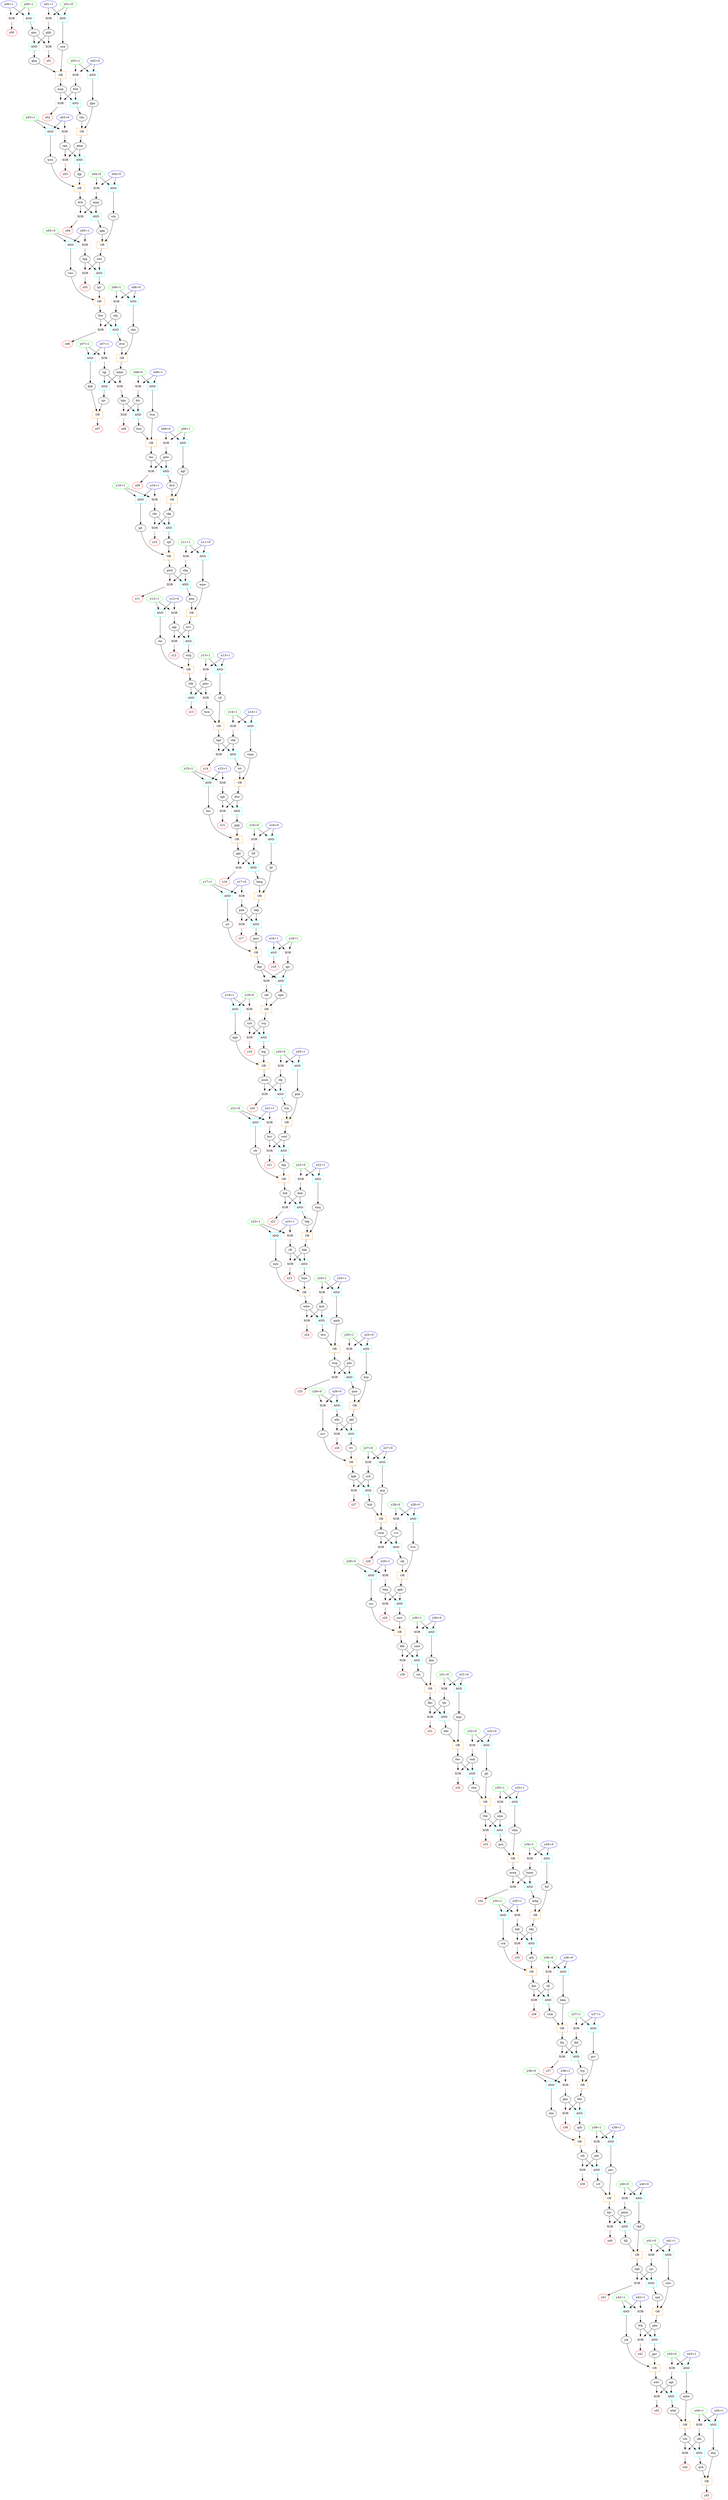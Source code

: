 digraph G {
  rankdir=TB;
  "x00" [shape=ellipse, color=blue, label="x00=1"];
  "x01" [shape=ellipse, color=blue, label="x01=1"];
  "x02" [shape=ellipse, color=blue, label="x02=0"];
  "x03" [shape=ellipse, color=blue, label="x03=0"];
  "x04" [shape=ellipse, color=blue, label="x04=0"];
  "x05" [shape=ellipse, color=blue, label="x05=1"];
  "x06" [shape=ellipse, color=blue, label="x06=0"];
  "x07" [shape=ellipse, color=blue, label="x07=1"];
  "x08" [shape=ellipse, color=blue, label="x08=1"];
  "x09" [shape=ellipse, color=blue, label="x09=0"];
  "x10" [shape=ellipse, color=blue, label="x10=1"];
  "x11" [shape=ellipse, color=blue, label="x11=0"];
  "x12" [shape=ellipse, color=blue, label="x12=0"];
  "x13" [shape=ellipse, color=blue, label="x13=1"];
  "x14" [shape=ellipse, color=blue, label="x14=1"];
  "x15" [shape=ellipse, color=blue, label="x15=1"];
  "x16" [shape=ellipse, color=blue, label="x16=0"];
  "x17" [shape=ellipse, color=blue, label="x17=0"];
  "x18" [shape=ellipse, color=blue, label="x18=1"];
  "x19" [shape=ellipse, color=blue, label="x19=1"];
  "x20" [shape=ellipse, color=blue, label="x20=1"];
  "x21" [shape=ellipse, color=blue, label="x21=1"];
  "x22" [shape=ellipse, color=blue, label="x22=1"];
  "x23" [shape=ellipse, color=blue, label="x23=1"];
  "x24" [shape=ellipse, color=blue, label="x24=1"];
  "x25" [shape=ellipse, color=blue, label="x25=0"];
  "x26" [shape=ellipse, color=blue, label="x26=0"];
  "x27" [shape=ellipse, color=blue, label="x27=0"];
  "x28" [shape=ellipse, color=blue, label="x28=0"];
  "x29" [shape=ellipse, color=blue, label="x29=1"];
  "x30" [shape=ellipse, color=blue, label="x30=0"];
  "x31" [shape=ellipse, color=blue, label="x31=0"];
  "x32" [shape=ellipse, color=blue, label="x32=0"];
  "x33" [shape=ellipse, color=blue, label="x33=1"];
  "x34" [shape=ellipse, color=blue, label="x34=0"];
  "x35" [shape=ellipse, color=blue, label="x35=1"];
  "x36" [shape=ellipse, color=blue, label="x36=0"];
  "x37" [shape=ellipse, color=blue, label="x37=1"];
  "x38" [shape=ellipse, color=blue, label="x38=1"];
  "x39" [shape=ellipse, color=blue, label="x39=1"];
  "x40" [shape=ellipse, color=blue, label="x40=0"];
  "x41" [shape=ellipse, color=blue, label="x41=1"];
  "x42" [shape=ellipse, color=blue, label="x42=1"];
  "x43" [shape=ellipse, color=blue, label="x43=1"];
  "x44" [shape=ellipse, color=blue, label="x44=1"];
  "y00" [shape=ellipse, color=green, label="y00=1"];
  "y01" [shape=ellipse, color=green, label="y01=0"];
  "y02" [shape=ellipse, color=green, label="y02=1"];
  "y03" [shape=ellipse, color=green, label="y03=1"];
  "y04" [shape=ellipse, color=green, label="y04=0"];
  "y05" [shape=ellipse, color=green, label="y05=0"];
  "y06" [shape=ellipse, color=green, label="y06=1"];
  "y07" [shape=ellipse, color=green, label="y07=1"];
  "y08" [shape=ellipse, color=green, label="y08=0"];
  "y09" [shape=ellipse, color=green, label="y09=1"];
  "y10" [shape=ellipse, color=green, label="y10=1"];
  "y11" [shape=ellipse, color=green, label="y11=1"];
  "y12" [shape=ellipse, color=green, label="y12=1"];
  "y13" [shape=ellipse, color=green, label="y13=1"];
  "y14" [shape=ellipse, color=green, label="y14=1"];
  "y15" [shape=ellipse, color=green, label="y15=1"];
  "y16" [shape=ellipse, color=green, label="y16=0"];
  "y17" [shape=ellipse, color=green, label="y17=1"];
  "y18" [shape=ellipse, color=green, label="y18=1"];
  "y19" [shape=ellipse, color=green, label="y19=0"];
  "y20" [shape=ellipse, color=green, label="y20=0"];
  "y21" [shape=ellipse, color=green, label="y21=0"];
  "y22" [shape=ellipse, color=green, label="y22=0"];
  "y23" [shape=ellipse, color=green, label="y23=1"];
  "y24" [shape=ellipse, color=green, label="y24=1"];
  "y25" [shape=ellipse, color=green, label="y25=1"];
  "y26" [shape=ellipse, color=green, label="y26=0"];
  "y27" [shape=ellipse, color=green, label="y27=0"];
  "y28" [shape=ellipse, color=green, label="y28=0"];
  "y29" [shape=ellipse, color=green, label="y29=0"];
  "y30" [shape=ellipse, color=green, label="y30=1"];
  "y31" [shape=ellipse, color=green, label="y31=0"];
  "y32" [shape=ellipse, color=green, label="y32=0"];
  "y33" [shape=ellipse, color=green, label="y33=1"];
  "y34" [shape=ellipse, color=green, label="y34=1"];
  "y35" [shape=ellipse, color=green, label="y35=1"];
  "y36" [shape=ellipse, color=green, label="y36=0"];
  "y37" [shape=ellipse, color=green, label="y37=1"];
  "y38" [shape=ellipse, color=green, label="y38=0"];
  "y39" [shape=ellipse, color=green, label="y39=1"];
  "y40" [shape=ellipse, color=green, label="y40=0"];
  "y41" [shape=ellipse, color=green, label="y41=0"];
  "y42" [shape=ellipse, color=green, label="y42=1"];
  "y43" [shape=ellipse, color=green, label="y43=0"];
  "y44" [shape=ellipse, color=green, label="y44=1"];
  "sfj" [shape=ellipse, color=black, label="sfj"];
  gate_1 [shape=box, color=pink, label="XOR"];
  "x36" -> gate_1;
  "y36" -> gate_1;
  gate_1 -> "sfj";
  "mpq" [shape=ellipse, label="mpq"];
  "dvh" [shape=ellipse, label="dvh"];
  "qgg" [shape=ellipse, color=black, label="qgg"];
  gate_2 [shape=box, color=cyan, label="AND"];
  "mpq" -> gate_2;
  "dvh" -> gate_2;
  gate_2 -> "qgg";
  "fjm" [shape=ellipse, label="fjm"];
  "z36" [shape=ellipse, color=red, label="z36"];
  gate_3 [shape=box, color=pink, label="XOR"];
  "sfj" -> gate_3;
  "fjm" -> gate_3;
  gate_3 -> "z36";
  "pjt" [shape=ellipse, color=black, label="pjt"];
  gate_4 [shape=box, color=cyan, label="AND"];
  "y10" -> gate_4;
  "x10" -> gate_4;
  gate_4 -> "pjt";
  "pds" [shape=ellipse, label="pds"];
  "wsg" [shape=ellipse, label="wsg"];
  "z25" [shape=ellipse, color=red, label="z25"];
  gate_5 [shape=box, color=pink, label="XOR"];
  "pds" -> gate_5;
  "wsg" -> gate_5;
  gate_5 -> "z25";
  "wjm" [shape=ellipse, label="wjm"];
  "rhk" [shape=ellipse, label="rhk"];
  "z33" [shape=ellipse, color=red, label="z33"];
  gate_6 [shape=box, color=pink, label="XOR"];
  "wjm" -> gate_6;
  "rhk" -> gate_6;
  gate_6 -> "z33";
  "dvd" [shape=ellipse, label="dvd"];
  "kgf" [shape=ellipse, label="kgf"];
  "ckp" [shape=ellipse, color=black, label="ckp"];
  gate_7 [shape=box, color=darkorange, label="OR"];
  "dvd" -> gate_7;
  "kgf" -> gate_7;
  gate_7 -> "ckp";
  "tgj" [shape=ellipse, label="tgj"];
  "mkm" [shape=ellipse, label="mkm"];
  "bjm" [shape=ellipse, color=black, label="bjm"];
  gate_8 [shape=box, color=pink, label="XOR"];
  "tgj" -> gate_8;
  "mkm" -> gate_8;
  gate_8 -> "bjm";
  "vkd" [shape=ellipse, color=black, label="vkd"];
  gate_9 [shape=box, color=cyan, label="AND"];
  "x40" -> gate_9;
  "y40" -> gate_9;
  gate_9 -> "vkd";
  "vvc" [shape=ellipse, color=black, label="vvc"];
  gate_10 [shape=box, color=pink, label="XOR"];
  "x28" -> gate_10;
  "y28" -> gate_10;
  gate_10 -> "vvc";
  "tmq" [shape=ellipse, color=black, label="tmq"];
  gate_11 [shape=box, color=cyan, label="AND"];
  "y22" -> gate_11;
  "x22" -> gate_11;
  gate_11 -> "tmq";
  "gdw" [shape=ellipse, label="gdw"];
  "tns" [shape=ellipse, label="tns"];
  gate_12 [shape=box, color=cyan, label="AND"];
  "gdw" -> gate_12;
  "tns" -> gate_12;
  gate_12 -> "dvd";
  "rwm" [shape=ellipse, label="rwm"];
  "cdj" [shape=ellipse, color=black, label="cdj"];
  gate_13 [shape=box, color=cyan, label="AND"];
  "rwm" -> gate_13;
  "vvc" -> gate_13;
  gate_13 -> "cdj";
  "mwg" [shape=ellipse, label="mwg"];
  "hmm" [shape=ellipse, label="hmm"];
  "z34" [shape=ellipse, color=red, label="z34"];
  gate_14 [shape=box, color=pink, label="XOR"];
  "mwg" -> gate_14;
  "hmm" -> gate_14;
  gate_14 -> "z34";
  "dtw" [shape=ellipse, label="dtw"];
  "tgb" [shape=ellipse, label="tgb"];
  "gqg" [shape=ellipse, color=black, label="gqg"];
  gate_15 [shape=box, color=cyan, label="AND"];
  "dtw" -> gate_15;
  "tgb" -> gate_15;
  gate_15 -> "gqg";
  "pnb" [shape=ellipse, color=black, label="pnb"];
  gate_16 [shape=box, color=cyan, label="AND"];
  "y20" -> gate_16;
  "x20" -> gate_16;
  gate_16 -> "pnb";
  "dcn" [shape=ellipse, label="dcn"];
  "qmb" [shape=ellipse, label="qmb"];
  gate_17 [shape=box, color=darkorange, label="OR"];
  "dcn" -> gate_17;
  "qmb" -> gate_17;
  gate_17 -> "wsg";
  "hjv" [shape=ellipse, label="hjv"];
  "vwc" [shape=ellipse, label="vwc"];
  "fsw" [shape=ellipse, color=black, label="fsw"];
  gate_18 [shape=box, color=darkorange, label="OR"];
  "hjv" -> gate_18;
  "vwc" -> gate_18;
  gate_18 -> "fsw";
  "nvr" [shape=ellipse, color=black, label="nvr"];
  gate_19 [shape=box, color=pink, label="XOR"];
  "x26" -> gate_19;
  "y26" -> gate_19;
  gate_19 -> "nvr";
  "cjs" [shape=ellipse, color=black, label="cjs"];
  gate_20 [shape=box, color=pink, label="XOR"];
  "x41" -> gate_20;
  "y41" -> gate_20;
  gate_20 -> "cjs";
  "dwj" [shape=ellipse, label="dwj"];
  "qvk" [shape=ellipse, label="qvk"];
  "z45" [shape=ellipse, color=red, label="z45"];
  gate_21 [shape=box, color=darkorange, label="OR"];
  "dwj" -> gate_21;
  "qvk" -> gate_21;
  gate_21 -> "z45";
  "crd" [shape=ellipse, color=black, label="crd"];
  gate_22 [shape=box, color=pink, label="XOR"];
  "x27" -> gate_22;
  "y27" -> gate_22;
  gate_22 -> "crd";
  "whv" [shape=ellipse, label="whv"];
  "ngt" [shape=ellipse, label="ngt"];
  "z43" [shape=ellipse, color=red, label="z43"];
  gate_23 [shape=box, color=pink, label="XOR"];
  "whv" -> gate_23;
  "ngt" -> gate_23;
  gate_23 -> "z43";
  "rfg" [shape=ellipse, label="rfg"];
  "mwk" [shape=ellipse, label="mwk"];
  "tch" [shape=ellipse, color=black, label="tch"];
  gate_24 [shape=box, color=cyan, label="AND"];
  "rfg" -> gate_24;
  "mwk" -> gate_24;
  gate_24 -> "tch";
  "bgt" [shape=ellipse, label="bgt"];
  "qjc" [shape=ellipse, label="qjc"];
  "skf" [shape=ellipse, color=black, label="skf"];
  gate_25 [shape=box, color=pink, label="XOR"];
  "bgt" -> gate_25;
  "qjc" -> gate_25;
  gate_25 -> "skf";
  "frt" [shape=ellipse, label="frt"];
  "bpb" [shape=ellipse, color=black, label="bpb"];
  gate_26 [shape=box, color=darkorange, label="OR"];
  "frt" -> gate_26;
  "nvr" -> gate_26;
  gate_26 -> "bpb";
  "fnf" [shape=ellipse, color=black, label="fnf"];
  gate_27 [shape=box, color=cyan, label="AND"];
  "y34" -> gate_27;
  "x34" -> gate_27;
  gate_27 -> "fnf";
  "pmm" [shape=ellipse, color=black, label="pmm"];
  gate_28 [shape=box, color=pink, label="XOR"];
  "y40" -> gate_28;
  "x40" -> gate_28;
  gate_28 -> "pmm";
  "sws" [shape=ellipse, label="sws"];
  "tpq" [shape=ellipse, label="tpq"];
  gate_29 [shape=box, color=cyan, label="AND"];
  "sws" -> gate_29;
  "tpq" -> gate_29;
  gate_29 -> "hjv";
  "pcn" [shape=ellipse, label="pcn"];
  "vbm" [shape=ellipse, label="vbm"];
  gate_30 [shape=box, color=darkorange, label="OR"];
  "pcn" -> gate_30;
  "vbm" -> gate_30;
  gate_30 -> "mwg";
  "njc" [shape=ellipse, color=black, label="njc"];
  gate_31 [shape=box, color=cyan, label="AND"];
  "mkm" -> gate_31;
  "tgj" -> gate_31;
  gate_31 -> "njc";
  "jjb" [shape=ellipse, label="jjb"];
  "vkw" [shape=ellipse, label="vkw"];
  gate_32 [shape=box, color=darkorange, label="OR"];
  "jjb" -> gate_32;
  "vkw" -> gate_32;
  gate_32 -> "rhk";
  "fdb" [shape=ellipse, label="fdb"];
  "smd" [shape=ellipse, label="smd"];
  "z30" [shape=ellipse, color=red, label="z30"];
  gate_33 [shape=box, color=pink, label="XOR"];
  "fdb" -> gate_33;
  "smd" -> gate_33;
  gate_33 -> "z30";
  "ghh" [shape=ellipse, label="ghh"];
  "gnn" [shape=ellipse, label="gnn"];
  "qhq" [shape=ellipse, color=black, label="qhq"];
  gate_34 [shape=box, color=cyan, label="AND"];
  "ghh" -> gate_34;
  "gnn" -> gate_34;
  gate_34 -> "qhq";
  "rds" [shape=ellipse, label="rds"];
  "spf" [shape=ellipse, color=black, label="spf"];
  gate_35 [shape=box, color=cyan, label="AND"];
  "ckp" -> gate_35;
  "rds" -> gate_35;
  gate_35 -> "spf";
  "dnk" [shape=ellipse, label="dnk"];
  "drk" [shape=ellipse, label="drk"];
  "tdg" [shape=ellipse, color=black, label="tdg"];
  gate_36 [shape=box, color=cyan, label="AND"];
  "dnk" -> gate_36;
  "drk" -> gate_36;
  gate_36 -> "tdg";
  gate_37 [shape=box, color=pink, label="XOR"];
  "x10" -> gate_37;
  "y10" -> gate_37;
  gate_37 -> "rds";
  "wrg" [shape=ellipse, label="wrg"];
  "rtn" [shape=ellipse, label="rtn"];
  "rbk" [shape=ellipse, color=black, label="rbk"];
  gate_38 [shape=box, color=darkorange, label="OR"];
  "wrg" -> gate_38;
  "rtn" -> gate_38;
  gate_38 -> "rbk";
  "kgh" [shape=ellipse, color=black, label="kgh"];
  gate_39 [shape=box, color=cyan, label="AND"];
  "y19" -> gate_39;
  "x19" -> gate_39;
  gate_39 -> "kgh";
  "vnm" [shape=ellipse, color=black, label="vnm"];
  gate_40 [shape=box, color=cyan, label="AND"];
  "sfj" -> gate_40;
  "fjm" -> gate_40;
  gate_40 -> "vnm";
  "z05" [shape=ellipse, color=red, label="z05"];
  gate_41 [shape=box, color=pink, label="XOR"];
  "tpq" -> gate_41;
  "sws" -> gate_41;
  gate_41 -> "z05";
  "rmm" [shape=ellipse, color=black, label="rmm"];
  gate_42 [shape=box, color=cyan, label="AND"];
  "x14" -> gate_42;
  "y14" -> gate_42;
  gate_42 -> "rmm";
  "qkf" [shape=ellipse, label="qkf"];
  "wkr" [shape=ellipse, label="wkr"];
  gate_43 [shape=box, color=cyan, label="AND"];
  "qkf" -> gate_43;
  "wkr" -> gate_43;
  gate_43 -> "frt";
  gate_44 [shape=box, color=pink, label="XOR"];
  "y07" -> gate_44;
  "x07" -> gate_44;
  gate_44 -> "tgj";
  "fjf" [shape=ellipse, label="fjf"];
  "bmg" [shape=ellipse, label="bmg"];
  "nbp" [shape=ellipse, color=black, label="nbp"];
  gate_45 [shape=box, color=darkorange, label="OR"];
  "fjf" -> gate_45;
  "bmg" -> gate_45;
  gate_45 -> "nbp";
  "nhj" [shape=ellipse, label="nhj"];
  "z06" [shape=ellipse, color=red, label="z06"];
  gate_46 [shape=box, color=pink, label="XOR"];
  "fsw" -> gate_46;
  "nhj" -> gate_46;
  gate_46 -> "z06";
  "fvk" [shape=ellipse, label="fvk"];
  "pbn" [shape=ellipse, label="pbn"];
  "gpv" [shape=ellipse, color=black, label="gpv"];
  gate_47 [shape=box, color=cyan, label="AND"];
  "fvk" -> gate_47;
  "pbn" -> gate_47;
  gate_47 -> "gpv";
  "z18" [shape=ellipse, color=red, label="z18"];
  gate_48 [shape=box, color=cyan, label="AND"];
  "y18" -> gate_48;
  "x18" -> gate_48;
  gate_48 -> "z18";
  "vfr" [shape=ellipse, color=black, label="vfr"];
  gate_49 [shape=box, color=cyan, label="AND"];
  "x21" -> gate_49;
  "y21" -> gate_49;
  gate_49 -> "vfr";
  gate_50 [shape=box, color=cyan, label="AND"];
  "y24" -> gate_50;
  "x24" -> gate_50;
  gate_50 -> "qmb";
  "bkm" [shape=ellipse, label="bkm"];
  "fjq" [shape=ellipse, color=black, label="fjq"];
  gate_51 [shape=box, color=darkorange, label="OR"];
  "vnm" -> gate_51;
  "bkm" -> gate_51;
  gate_51 -> "fjq";
  "qcg" [shape=ellipse, color=black, label="qcg"];
  gate_52 [shape=box, color=cyan, label="AND"];
  "x27" -> gate_52;
  "y27" -> gate_52;
  gate_52 -> "qcg";
  "gtk" [shape=ellipse, label="gtk"];
  "cck" [shape=ellipse, label="cck"];
  gate_53 [shape=box, color=darkorange, label="OR"];
  "gtk" -> gate_53;
  "cck" -> gate_53;
  gate_53 -> "fjm";
  gate_54 [shape=box, color=pink, label="XOR"];
  "y22" -> gate_54;
  "x22" -> gate_54;
  gate_54 -> "dnk";
  "pnh" [shape=ellipse, label="pnh"];
  "gms" [shape=ellipse, color=black, label="gms"];
  gate_55 [shape=box, color=cyan, label="AND"];
  "pnh" -> gate_55;
  "nbp" -> gate_55;
  gate_55 -> "gms";
  "z28" [shape=ellipse, color=red, label="z28"];
  gate_56 [shape=box, color=pink, label="XOR"];
  "vvc" -> gate_56;
  "rwm" -> gate_56;
  gate_56 -> "z28";
  "shn" [shape=ellipse, color=black, label="shn"];
  gate_57 [shape=box, color=cyan, label="AND"];
  "x38" -> gate_57;
  "y38" -> gate_57;
  gate_57 -> "shn";
  "wkd" [shape=ellipse, label="wkd"];
  "mbw" [shape=ellipse, label="mbw"];
  "tcb" [shape=ellipse, color=black, label="tcb"];
  gate_58 [shape=box, color=darkorange, label="OR"];
  "wkd" -> gate_58;
  "mbw" -> gate_58;
  gate_58 -> "tcb";
  gate_59 [shape=box, color=pink, label="XOR"];
  "x01" -> gate_59;
  "y01" -> gate_59;
  gate_59 -> "ghh";
  gate_60 [shape=box, color=cyan, label="AND"];
  "y26" -> gate_60;
  "x26" -> gate_60;
  gate_60 -> "wkr";
  "tgm" [shape=ellipse, label="tgm"];
  "rrq" [shape=ellipse, color=black, label="rrq"];
  gate_61 [shape=box, color=darkorange, label="OR"];
  "tgm" -> gate_61;
  "skf" -> gate_61;
  gate_61 -> "rrq";
  "pth" [shape=ellipse, label="pth"];
  "vjb" [shape=ellipse, label="vjb"];
  "z39" [shape=ellipse, color=red, label="z39"];
  gate_62 [shape=box, color=pink, label="XOR"];
  "pth" -> gate_62;
  "vjb" -> gate_62;
  gate_62 -> "z39";
  gate_63 [shape=box, color=cyan, label="AND"];
  "x09" -> gate_63;
  "y09" -> gate_63;
  gate_63 -> "kgf";
  "dkc" [shape=ellipse, label="dkc"];
  "tjh" [shape=ellipse, label="tjh"];
  "z31" [shape=ellipse, color=red, label="z31"];
  gate_64 [shape=box, color=pink, label="XOR"];
  "dkc" -> gate_64;
  "tjh" -> gate_64;
  gate_64 -> "z31";
  "z10" [shape=ellipse, color=red, label="z10"];
  gate_65 [shape=box, color=pink, label="XOR"];
  "rds" -> gate_65;
  "ckp" -> gate_65;
  gate_65 -> "z10";
  "z04" [shape=ellipse, color=red, label="z04"];
  gate_66 [shape=box, color=pink, label="XOR"];
  "dvh" -> gate_66;
  "mpq" -> gate_66;
  gate_66 -> "z04";
  "scd" [shape=ellipse, color=black, label="scd"];
  gate_67 [shape=box, color=pink, label="XOR"];
  "x19" -> gate_67;
  "y19" -> gate_67;
  gate_67 -> "scd";
  "bht" [shape=ellipse, label="bht"];
  "jkm" [shape=ellipse, label="jkm"];
  "qrb" [shape=ellipse, color=black, label="qrb"];
  gate_68 [shape=box, color=cyan, label="AND"];
  "bht" -> gate_68;
  "jkm" -> gate_68;
  gate_68 -> "qrb";
  "jmc" [shape=ellipse, color=black, label="jmc"];
  gate_69 [shape=box, color=cyan, label="AND"];
  "y39" -> gate_69;
  "x39" -> gate_69;
  gate_69 -> "jmc";
  "djm" [shape=ellipse, color=black, label="djm"];
  gate_70 [shape=box, color=cyan, label="AND"];
  "x30" -> gate_70;
  "y30" -> gate_70;
  gate_70 -> "djm";
  "mhg" [shape=ellipse, color=black, label="mhg"];
  gate_71 [shape=box, color=cyan, label="AND"];
  "mwg" -> gate_71;
  "hmm" -> gate_71;
  gate_71 -> "mhg";
  "jkh" [shape=ellipse, label="jkh"];
  "z44" [shape=ellipse, color=red, label="z44"];
  gate_72 [shape=box, color=pink, label="XOR"];
  "tcb" -> gate_72;
  "jkh" -> gate_72;
  gate_72 -> "z44";
  "djd" [shape=ellipse, color=black, label="djd"];
  gate_73 [shape=box, color=pink, label="XOR"];
  "x37" -> gate_73;
  "y37" -> gate_73;
  gate_73 -> "djd";
  "jrk" [shape=ellipse, label="jrk"];
  gate_74 [shape=box, color=darkorange, label="OR"];
  "gpv" -> gate_74;
  "jrk" -> gate_74;
  gate_74 -> "whv";
  "vds" [shape=ellipse, label="vds"];
  gate_75 [shape=box, color=darkorange, label="OR"];
  "qgg" -> gate_75;
  "vds" -> gate_75;
  gate_75 -> "sws";
  "fwk" [shape=ellipse, label="fwk"];
  "msp" [shape=ellipse, label="msp"];
  "vbs" [shape=ellipse, color=black, label="vbs"];
  gate_76 [shape=box, color=cyan, label="AND"];
  "fwk" -> gate_76;
  "msp" -> gate_76;
  gate_76 -> "vbs";
  "wpw" [shape=ellipse, color=black, label="wpw"];
  gate_77 [shape=box, color=cyan, label="AND"];
  "y11" -> gate_77;
  "x11" -> gate_77;
  gate_77 -> "wpw";
  "bfg" [shape=ellipse, color=black, label="bfg"];
  gate_78 [shape=box, color=darkorange, label="OR"];
  "fnf" -> gate_78;
  "mhg" -> gate_78;
  gate_78 -> "bfg";
  "vhb" [shape=ellipse, label="vhb"];
  "bpf" [shape=ellipse, label="bpf"];
  "tst" [shape=ellipse, color=black, label="tst"];
  gate_79 [shape=box, color=cyan, label="AND"];
  "vhb" -> gate_79;
  "bpf" -> gate_79;
  gate_79 -> "tst";
  "gpn" [shape=ellipse, label="gpn"];
  "gmp" [shape=ellipse, color=black, label="gmp"];
  gate_80 [shape=box, color=darkorange, label="OR"];
  "gpn" -> gate_80;
  "vbs" -> gate_80;
  gate_80 -> "gmp";
  "cgh" [shape=ellipse, label="cgh"];
  "z41" [shape=ellipse, color=red, label="z41"];
  gate_81 [shape=box, color=pink, label="XOR"];
  "cgh" -> gate_81;
  "cjs" -> gate_81;
  gate_81 -> "z41";
  "wjw" [shape=ellipse, color=black, label="wjw"];
  gate_82 [shape=box, color=cyan, label="AND"];
  "x23" -> gate_82;
  "y23" -> gate_82;
  gate_82 -> "wjw";
  "z20" [shape=ellipse, color=red, label="z20"];
  gate_83 [shape=box, color=pink, label="XOR"];
  "mwk" -> gate_83;
  "rfg" -> gate_83;
  gate_83 -> "z20";
  "kbk" [shape=ellipse, color=black, label="kbk"];
  gate_84 [shape=box, color=cyan, label="AND"];
  "y07" -> gate_84;
  "x07" -> gate_84;
  gate_84 -> "kbk";
  gate_85 [shape=box, color=cyan, label="AND"];
  "x16" -> gate_85;
  "y16" -> gate_85;
  gate_85 -> "fjf";
  "gvr" [shape=ellipse, color=black, label="gvr"];
  gate_86 [shape=box, color=cyan, label="AND"];
  "x37" -> gate_86;
  "y37" -> gate_86;
  gate_86 -> "gvr";
  "tgv" [shape=ellipse, label="tgv"];
  "z40" [shape=ellipse, color=red, label="z40"];
  gate_87 [shape=box, color=pink, label="XOR"];
  "tgv" -> gate_87;
  "pmm" -> gate_87;
  gate_87 -> "z40";
  gate_88 [shape=box, color=pink, label="XOR"];
  "y17" -> gate_88;
  "x17" -> gate_88;
  gate_88 -> "pnh";
  gate_89 [shape=box, color=pink, label="XOR"];
  "x43" -> gate_89;
  "y43" -> gate_89;
  gate_89 -> "ngt";
  "z07" [shape=ellipse, color=red, label="z07"];
  gate_90 [shape=box, color=darkorange, label="OR"];
  "njc" -> gate_90;
  "kbk" -> gate_90;
  gate_90 -> "z07";
  gate_91 [shape=box, color=pink, label="XOR"];
  "y18" -> gate_91;
  "x18" -> gate_91;
  gate_91 -> "qjc";
  gate_92 [shape=box, color=pink, label="XOR"];
  "y31" -> gate_92;
  "x31" -> gate_92;
  gate_92 -> "tjh";
  "swd" [shape=ellipse, color=black, label="swd"];
  gate_93 [shape=box, color=darkorange, label="OR"];
  "tch" -> gate_93;
  "pnb" -> gate_93;
  gate_93 -> "swd";
  gate_94 [shape=box, color=pink, label="XOR"];
  "x15" -> gate_94;
  "y15" -> gate_94;
  gate_94 -> "tgb";
  gate_95 [shape=box, color=pink, label="XOR"];
  "x06" -> gate_95;
  "y06" -> gate_95;
  gate_95 -> "nhj";
  "z09" [shape=ellipse, color=red, label="z09"];
  gate_96 [shape=box, color=pink, label="XOR"];
  "tns" -> gate_96;
  "gdw" -> gate_96;
  gate_96 -> "z09";
  "nck" [shape=ellipse, color=black, label="nck"];
  gate_97 [shape=box, color=cyan, label="AND"];
  "x01" -> gate_97;
  "y01" -> gate_97;
  gate_97 -> "nck";
  "z27" [shape=ellipse, color=red, label="z27"];
  gate_98 [shape=box, color=pink, label="XOR"];
  "bpb" -> gate_98;
  "crd" -> gate_98;
  gate_98 -> "z27";
  "bcv" [shape=ellipse, label="bcv"];
  "djg" [shape=ellipse, color=black, label="djg"];
  gate_99 [shape=box, color=cyan, label="AND"];
  "bcv" -> gate_99;
  "swd" -> gate_99;
  gate_99 -> "djg";
  "hcb" [shape=ellipse, color=black, label="hcb"];
  gate_100 [shape=box, color=cyan, label="AND"];
  "bpb" -> gate_100;
  "crd" -> gate_100;
  gate_100 -> "hcb";
  gate_101 [shape=box, color=cyan, label="AND"];
  "y42" -> gate_101;
  "x42" -> gate_101;
  gate_101 -> "jrk";
  "fvp" [shape=ellipse, color=black, label="fvp"];
  gate_102 [shape=box, color=cyan, label="AND"];
  "fjq" -> gate_102;
  "djd" -> gate_102;
  gate_102 -> "fvp";
  "hfj" [shape=ellipse, color=black, label="hfj"];
  gate_103 [shape=box, color=cyan, label="AND"];
  "tgv" -> gate_103;
  "pmm" -> gate_103;
  gate_103 -> "hfj";
  gate_104 [shape=box, color=pink, label="XOR"];
  "x44" -> gate_104;
  "y44" -> gate_104;
  gate_104 -> "jkh";
  "gwd" [shape=ellipse, label="gwd"];
  "sbg" [shape=ellipse, label="sbg"];
  "z11" [shape=ellipse, color=red, label="z11"];
  gate_105 [shape=box, color=pink, label="XOR"];
  "gwd" -> gate_105;
  "sbg" -> gate_105;
  gate_105 -> "z11";
  "vft" [shape=ellipse, color=black, label="vft"];
  gate_106 [shape=box, color=pink, label="XOR"];
  "y23" -> gate_106;
  "x23" -> gate_106;
  gate_106 -> "vft";
  "rgn" [shape=ellipse, label="rgn"];
  "djp" [shape=ellipse, color=black, label="djp"];
  gate_107 [shape=box, color=cyan, label="AND"];
  "gmp" -> gate_107;
  "rgn" -> gate_107;
  gate_107 -> "djp";
  "hkk" [shape=ellipse, label="hkk"];
  "hqw" [shape=ellipse, color=black, label="hqw"];
  gate_108 [shape=box, color=cyan, label="AND"];
  "vft" -> gate_108;
  "hkk" -> gate_108;
  gate_108 -> "hqw";
  "knh" [shape=ellipse, color=black, label="knh"];
  gate_109 [shape=box, color=pink, label="XOR"];
  "y24" -> gate_109;
  "x24" -> gate_109;
  gate_109 -> "knh";
  gate_110 [shape=box, color=pink, label="XOR"];
  "x30" -> gate_110;
  "y30" -> gate_110;
  gate_110 -> "smd";
  gate_111 [shape=box, color=pink, label="XOR"];
  "x34" -> gate_111;
  "y34" -> gate_111;
  gate_111 -> "hmm";
  "bkc" [shape=ellipse, color=black, label="bkc"];
  gate_112 [shape=box, color=cyan, label="AND"];
  "tjh" -> gate_112;
  "dkc" -> gate_112;
  gate_112 -> "bkc";
  gate_113 [shape=box, color=darkorange, label="OR"];
  "rmm" -> gate_113;
  "tst" -> gate_113;
  gate_113 -> "dtw";
  "wwt" [shape=ellipse, label="wwt"];
  gate_114 [shape=box, color=darkorange, label="OR"];
  "djp" -> gate_114;
  "wwt" -> gate_114;
  gate_114 -> "dvh";
  "kvp" [shape=ellipse, color=black, label="kvp"];
  gate_115 [shape=box, color=cyan, label="AND"];
  "y25" -> gate_115;
  "x25" -> gate_115;
  gate_115 -> "kvp";
  "mqr" [shape=ellipse, color=black, label="mqr"];
  gate_116 [shape=box, color=cyan, label="AND"];
  "y31" -> gate_116;
  "x31" -> gate_116;
  gate_116 -> "mqr";
  "sst" [shape=ellipse, color=black, label="sst"];
  gate_117 [shape=box, color=cyan, label="AND"];
  "fdb" -> gate_117;
  "smd" -> gate_117;
  gate_117 -> "sst";
  gate_118 [shape=box, color=pink, label="XOR"];
  "x11" -> gate_118;
  "y11" -> gate_118;
  gate_118 -> "sbg";
  gate_119 [shape=box, color=cyan, label="AND"];
  "x05" -> gate_119;
  "y05" -> gate_119;
  gate_119 -> "vwc";
  "qsm" [shape=ellipse, color=black, label="qsm"];
  gate_120 [shape=box, color=cyan, label="AND"];
  "pds" -> gate_120;
  "wsg" -> gate_120;
  gate_120 -> "qsm";
  "bqj" [shape=ellipse, color=black, label="bqj"];
  gate_121 [shape=box, color=cyan, label="AND"];
  "scd" -> gate_121;
  "rrq" -> gate_121;
  gate_121 -> "bqj";
  "z17" [shape=ellipse, color=red, label="z17"];
  gate_122 [shape=box, color=pink, label="XOR"];
  "pnh" -> gate_122;
  "nbp" -> gate_122;
  gate_122 -> "z17";
  "z19" [shape=ellipse, color=red, label="z19"];
  gate_123 [shape=box, color=pink, label="XOR"];
  "scd" -> gate_123;
  "rrq" -> gate_123;
  gate_123 -> "z19";
  gate_124 [shape=box, color=cyan, label="AND"];
  "y12" -> gate_124;
  "x12" -> gate_124;
  gate_124 -> "rtn";
  "btr" [shape=ellipse, label="btr"];
  "bsd" [shape=ellipse, color=black, label="bsd"];
  gate_125 [shape=box, color=cyan, label="AND"];
  "btr" -> gate_125;
  "bjm" -> gate_125;
  gate_125 -> "bsd";
  gate_126 [shape=box, color=darkorange, label="OR"];
  "hcb" -> gate_126;
  "qcg" -> gate_126;
  gate_126 -> "rwm";
  gate_127 [shape=box, color=pink, label="XOR"];
  "y39" -> gate_127;
  "x39" -> gate_127;
  gate_127 -> "pth";
  "ggj" [shape=ellipse, color=black, label="ggj"];
  gate_128 [shape=box, color=pink, label="XOR"];
  "x12" -> gate_128;
  "y12" -> gate_128;
  gate_128 -> "ggj";
  "pmv" [shape=ellipse, label="pmv"];
  "z13" [shape=ellipse, color=red, label="z13"];
  gate_129 [shape=box, color=cyan, label="AND"];
  "pmv" -> gate_129;
  "rbk" -> gate_129;
  gate_129 -> "z13";
  gate_130 [shape=box, color=pink, label="XOR"];
  "y09" -> gate_130;
  "x09" -> gate_130;
  gate_130 -> "gdw";
  "z23" [shape=ellipse, color=red, label="z23"];
  gate_131 [shape=box, color=pink, label="XOR"];
  "vft" -> gate_131;
  "hkk" -> gate_131;
  gate_131 -> "z23";
  "fwv" [shape=ellipse, label="fwv"];
  "rwk" [shape=ellipse, label="rwk"];
  "z32" [shape=ellipse, color=red, label="z32"];
  gate_132 [shape=box, color=pink, label="XOR"];
  "fwv" -> gate_132;
  "rwk" -> gate_132;
  gate_132 -> "z32";
  "wbw" [shape=ellipse, color=black, label="wbw"];
  gate_133 [shape=box, color=darkorange, label="OR"];
  "wjw" -> gate_133;
  "hqw" -> gate_133;
  gate_133 -> "wbw";
  "hcv" [shape=ellipse, label="hcv"];
  gate_134 [shape=box, color=cyan, label="AND"];
  "hcv" -> gate_134;
  "ggj" -> gate_134;
  gate_134 -> "wrg";
  "sss" [shape=ellipse, label="sss"];
  "cmv" [shape=ellipse, label="cmv"];
  gate_135 [shape=box, color=darkorange, label="OR"];
  "sss" -> gate_135;
  "cmv" -> gate_135;
  gate_135 -> "fdb";
  gate_136 [shape=box, color=pink, label="XOR"];
  "x08" -> gate_136;
  "y08" -> gate_136;
  gate_136 -> "btr";
  gate_137 [shape=box, color=darkorange, label="OR"];
  "fvp" -> gate_137;
  "gvr" -> gate_137;
  gate_137 -> "bht";
  "z14" [shape=ellipse, color=red, label="z14"];
  gate_138 [shape=box, color=pink, label="XOR"];
  "vhb" -> gate_138;
  "bpf" -> gate_138;
  gate_138 -> "z14";
  "z00" [shape=ellipse, color=red, label="z00"];
  gate_139 [shape=box, color=pink, label="XOR"];
  "x00" -> gate_139;
  "y00" -> gate_139;
  gate_139 -> "z00";
  "tmp" [shape=ellipse, label="tmp"];
  "gph" [shape=ellipse, label="gph"];
  gate_140 [shape=box, color=cyan, label="AND"];
  "tmp" -> gate_140;
  "gph" -> gate_140;
  gate_140 -> "cmv";
  gate_141 [shape=box, color=pink, label="XOR"];
  "x29" -> gate_141;
  "y29" -> gate_141;
  gate_141 -> "tmp";
  gate_142 [shape=box, color=cyan, label="AND"];
  "whv" -> gate_142;
  "ngt" -> gate_142;
  gate_142 -> "wkd";
  "z15" [shape=ellipse, color=red, label="z15"];
  gate_143 [shape=box, color=pink, label="XOR"];
  "tgb" -> gate_143;
  "dtw" -> gate_143;
  gate_143 -> "z15";
  "cvf" [shape=ellipse, color=black, label="cvf"];
  gate_144 [shape=box, color=cyan, label="AND"];
  "pth" -> gate_144;
  "vjb" -> gate_144;
  gate_144 -> "cvf";
  gate_145 [shape=box, color=cyan, label="AND"];
  "y33" -> gate_145;
  "x33" -> gate_145;
  gate_145 -> "vbm";
  gate_146 [shape=box, color=pink, label="XOR"];
  "x38" -> gate_146;
  "y38" -> gate_146;
  gate_146 -> "jkm";
  gate_147 [shape=box, color=pink, label="XOR"];
  "x14" -> gate_147;
  "y14" -> gate_147;
  gate_147 -> "vhb";
  gate_148 [shape=box, color=pink, label="XOR"];
  "y05" -> gate_148;
  "x05" -> gate_148;
  gate_148 -> "tpq";
  gate_149 [shape=box, color=darkorange, label="OR"];
  "tdg" -> gate_149;
  "tmq" -> gate_149;
  gate_149 -> "hkk";
  "tdd" [shape=ellipse, label="tdd"];
  gate_150 [shape=box, color=cyan, label="AND"];
  "bfg" -> gate_150;
  "tdd" -> gate_150;
  gate_150 -> "gtk";
  gate_151 [shape=box, color=pink, label="XOR"];
  "y03" -> gate_151;
  "x03" -> gate_151;
  gate_151 -> "rgn";
  gate_152 [shape=box, color=pink, label="XOR"];
  "x04" -> gate_152;
  "y04" -> gate_152;
  gate_152 -> "mpq";
  "hsw" [shape=ellipse, color=black, label="hsw"];
  gate_153 [shape=box, color=pink, label="XOR"];
  "pmv" -> gate_153;
  "rbk" -> gate_153;
  gate_153 -> "hsw";
  gate_154 [shape=box, color=cyan, label="AND"];
  "wjm" -> gate_154;
  "rhk" -> gate_154;
  gate_154 -> "pcn";
  gate_155 [shape=box, color=darkorange, label="OR"];
  "kgh" -> gate_155;
  "bqj" -> gate_155;
  gate_155 -> "mwk";
  gate_156 [shape=box, color=darkorange, label="OR"];
  "spf" -> gate_156;
  "pjt" -> gate_156;
  gate_156 -> "gwd";
  gate_157 [shape=box, color=cyan, label="AND"];
  "y29" -> gate_157;
  "x29" -> gate_157;
  gate_157 -> "sss";
  gate_158 [shape=box, color=darkorange, label="OR"];
  "mqr" -> gate_158;
  "bkc" -> gate_158;
  gate_158 -> "fwv";
  "gpt" [shape=ellipse, label="gpt"];
  "fcf" [shape=ellipse, label="fcf"];
  gate_159 [shape=box, color=cyan, label="AND"];
  "gpt" -> gate_159;
  "fcf" -> gate_159;
  gate_159 -> "bmg";
  "vjf" [shape=ellipse, color=black, label="vjf"];
  gate_160 [shape=box, color=cyan, label="AND"];
  "y13" -> gate_160;
  "x13" -> gate_160;
  gate_160 -> "vjf";
  gate_161 [shape=box, color=pink, label="XOR"];
  "y32" -> gate_161;
  "x32" -> gate_161;
  gate_161 -> "rwk";
  "fvm" [shape=ellipse, label="fvm"];
  gate_162 [shape=box, color=darkorange, label="OR"];
  "fvm" -> gate_162;
  "bsd" -> gate_162;
  gate_162 -> "tns";
  gate_163 [shape=box, color=pink, label="XOR"];
  "y20" -> gate_163;
  "x20" -> gate_163;
  gate_163 -> "rfg";
  gate_164 [shape=box, color=cyan, label="AND"];
  "bgt" -> gate_164;
  "qjc" -> gate_164;
  gate_164 -> "tgm";
  "z38" [shape=ellipse, color=red, label="z38"];
  gate_165 [shape=box, color=pink, label="XOR"];
  "bht" -> gate_165;
  "jkm" -> gate_165;
  gate_165 -> "z38";
  "z03" [shape=ellipse, color=red, label="z03"];
  gate_166 [shape=box, color=pink, label="XOR"];
  "gmp" -> gate_166;
  "rgn" -> gate_166;
  gate_166 -> "z03";
  "bsc" [shape=ellipse, color=black, label="bsc"];
  gate_167 [shape=box, color=cyan, label="AND"];
  "y15" -> gate_167;
  "x15" -> gate_167;
  gate_167 -> "bsc";
  "spd" [shape=ellipse, label="spd"];
  "rmv" [shape=ellipse, label="rmv"];
  gate_168 [shape=box, color=darkorange, label="OR"];
  "spd" -> gate_168;
  "rmv" -> gate_168;
  gate_168 -> "pbn";
  gate_169 [shape=box, color=cyan, label="AND"];
  "x04" -> gate_169;
  "y04" -> gate_169;
  gate_169 -> "vds";
  "cbn" [shape=ellipse, color=black, label="cbn"];
  gate_170 [shape=box, color=cyan, label="AND"];
  "y06" -> gate_170;
  "x06" -> gate_170;
  gate_170 -> "cbn";
  "z37" [shape=ellipse, color=red, label="z37"];
  gate_171 [shape=box, color=pink, label="XOR"];
  "fjq" -> gate_171;
  "djd" -> gate_171;
  gate_171 -> "z37";
  gate_172 [shape=box, color=cyan, label="AND"];
  "x41" -> gate_172;
  "y41" -> gate_172;
  gate_172 -> "rmv";
  "z21" [shape=ellipse, color=red, label="z21"];
  gate_173 [shape=box, color=pink, label="XOR"];
  "swd" -> gate_173;
  "bcv" -> gate_173;
  gate_173 -> "z21";
  gate_174 [shape=box, color=cyan, label="AND"];
  "tcb" -> gate_174;
  "jkh" -> gate_174;
  gate_174 -> "qvk";
  "dvw" [shape=ellipse, label="dvw"];
  gate_175 [shape=box, color=darkorange, label="OR"];
  "dvw" -> gate_175;
  "cbn" -> gate_175;
  gate_175 -> "mkm";
  "z01" [shape=ellipse, color=red, label="z01"];
  gate_176 [shape=box, color=pink, label="XOR"];
  "ghh" -> gate_176;
  "gnn" -> gate_176;
  gate_176 -> "z01";
  gate_177 [shape=box, color=cyan, label="AND"];
  "x00" -> gate_177;
  "y00" -> gate_177;
  gate_177 -> "gnn";
  "jct" [shape=ellipse, label="jct"];
  gate_178 [shape=box, color=darkorange, label="OR"];
  "jct" -> gate_178;
  "gms" -> gate_178;
  gate_178 -> "bgt";
  gate_179 [shape=box, color=cyan, label="AND"];
  "x03" -> gate_179;
  "y03" -> gate_179;
  gate_179 -> "wwt";
  gate_180 [shape=box, color=cyan, label="AND"];
  "y08" -> gate_180;
  "x08" -> gate_180;
  gate_180 -> "fvm";
  "pnq" [shape=ellipse, label="pnq"];
  gate_181 [shape=box, color=darkorange, label="OR"];
  "wpw" -> gate_181;
  "pnq" -> gate_181;
  gate_181 -> "hcv";
  gate_182 [shape=box, color=darkorange, label="OR"];
  "nck" -> gate_182;
  "qhq" -> gate_182;
  gate_182 -> "msp";
  "z24" [shape=ellipse, color=red, label="z24"];
  gate_183 [shape=box, color=pink, label="XOR"];
  "wbw" -> gate_183;
  "knh" -> gate_183;
  gate_183 -> "z24";
  "z26" [shape=ellipse, color=red, label="z26"];
  gate_184 [shape=box, color=pink, label="XOR"];
  "qkf" -> gate_184;
  "wkr" -> gate_184;
  gate_184 -> "z26";
  gate_185 [shape=box, color=pink, label="XOR"];
  "y16" -> gate_185;
  "x16" -> gate_185;
  gate_185 -> "fcf";
  gate_186 [shape=box, color=darkorange, label="OR"];
  "cvf" -> gate_186;
  "jmc" -> gate_186;
  gate_186 -> "tgv";
  gate_187 [shape=box, color=cyan, label="AND"];
  "rwk" -> gate_187;
  "fwv" -> gate_187;
  gate_187 -> "vkw";
  gate_188 [shape=box, color=cyan, label="AND"];
  "y43" -> gate_188;
  "x43" -> gate_188;
  gate_188 -> "mbw";
  "z29" [shape=ellipse, color=red, label="z29"];
  gate_189 [shape=box, color=pink, label="XOR"];
  "tmp" -> gate_189;
  "gph" -> gate_189;
  gate_189 -> "z29";
  gate_190 [shape=box, color=cyan, label="AND"];
  "y35" -> gate_190;
  "x35" -> gate_190;
  gate_190 -> "cck";
  gate_191 [shape=box, color=cyan, label="AND"];
  "knh" -> gate_191;
  "wbw" -> gate_191;
  gate_191 -> "dcn";
  gate_192 [shape=box, color=cyan, label="AND"];
  "y36" -> gate_192;
  "x36" -> gate_192;
  gate_192 -> "bkm";
  "z12" [shape=ellipse, color=red, label="z12"];
  gate_193 [shape=box, color=pink, label="XOR"];
  "hcv" -> gate_193;
  "ggj" -> gate_193;
  gate_193 -> "z12";
  "tvw" [shape=ellipse, label="tvw"];
  gate_194 [shape=box, color=darkorange, label="OR"];
  "tvw" -> gate_194;
  "cdj" -> gate_194;
  gate_194 -> "gph";
  "z16" [shape=ellipse, color=red, label="z16"];
  gate_195 [shape=box, color=pink, label="XOR"];
  "fcf" -> gate_195;
  "gpt" -> gate_195;
  gate_195 -> "z16";
  "z02" [shape=ellipse, color=red, label="z02"];
  gate_196 [shape=box, color=pink, label="XOR"];
  "msp" -> gate_196;
  "fwk" -> gate_196;
  gate_196 -> "z02";
  gate_197 [shape=box, color=pink, label="XOR"];
  "y25" -> gate_197;
  "x25" -> gate_197;
  gate_197 -> "pds";
  gate_198 [shape=box, color=darkorange, label="OR"];
  "qrb" -> gate_198;
  "shn" -> gate_198;
  gate_198 -> "vjb";
  gate_199 [shape=box, color=darkorange, label="OR"];
  "vjf" -> gate_199;
  "hsw" -> gate_199;
  gate_199 -> "bpf";
  gate_200 [shape=box, color=cyan, label="AND"];
  "x44" -> gate_200;
  "y44" -> gate_200;
  gate_200 -> "dwj";
  gate_201 [shape=box, color=pink, label="XOR"];
  "x21" -> gate_201;
  "y21" -> gate_201;
  gate_201 -> "bcv";
  gate_202 [shape=box, color=pink, label="XOR"];
  "y42" -> gate_202;
  "x42" -> gate_202;
  gate_202 -> "fvk";
  gate_203 [shape=box, color=cyan, label="AND"];
  "cgh" -> gate_203;
  "cjs" -> gate_203;
  gate_203 -> "spd";
  "z22" [shape=ellipse, color=red, label="z22"];
  gate_204 [shape=box, color=pink, label="XOR"];
  "dnk" -> gate_204;
  "drk" -> gate_204;
  gate_204 -> "z22";
  gate_205 [shape=box, color=darkorange, label="OR"];
  "sst" -> gate_205;
  "djm" -> gate_205;
  gate_205 -> "dkc";
  "z35" [shape=ellipse, color=red, label="z35"];
  gate_206 [shape=box, color=pink, label="XOR"];
  "bfg" -> gate_206;
  "tdd" -> gate_206;
  gate_206 -> "z35";
  "z08" [shape=ellipse, color=red, label="z08"];
  gate_207 [shape=box, color=pink, label="XOR"];
  "btr" -> gate_207;
  "bjm" -> gate_207;
  gate_207 -> "z08";
  gate_208 [shape=box, color=darkorange, label="OR"];
  "djg" -> gate_208;
  "vfr" -> gate_208;
  gate_208 -> "drk";
  gate_209 [shape=box, color=darkorange, label="OR"];
  "bsc" -> gate_209;
  "gqg" -> gate_209;
  gate_209 -> "gpt";
  "z42" [shape=ellipse, color=red, label="z42"];
  gate_210 [shape=box, color=pink, label="XOR"];
  "fvk" -> gate_210;
  "pbn" -> gate_210;
  gate_210 -> "z42";
  gate_211 [shape=box, color=darkorange, label="OR"];
  "hfj" -> gate_211;
  "vkd" -> gate_211;
  gate_211 -> "cgh";
  gate_212 [shape=box, color=cyan, label="AND"];
  "gwd" -> gate_212;
  "sbg" -> gate_212;
  gate_212 -> "pnq";
  gate_213 [shape=box, color=cyan, label="AND"];
  "x32" -> gate_213;
  "y32" -> gate_213;
  gate_213 -> "jjb";
  gate_214 [shape=box, color=darkorange, label="OR"];
  "kvp" -> gate_214;
  "qsm" -> gate_214;
  gate_214 -> "qkf";
  gate_215 [shape=box, color=cyan, label="AND"];
  "x17" -> gate_215;
  "y17" -> gate_215;
  gate_215 -> "jct";
  gate_216 [shape=box, color=pink, label="XOR"];
  "y02" -> gate_216;
  "x02" -> gate_216;
  gate_216 -> "fwk";
  gate_217 [shape=box, color=pink, label="XOR"];
  "y33" -> gate_217;
  "x33" -> gate_217;
  gate_217 -> "wjm";
  gate_218 [shape=box, color=pink, label="XOR"];
  "x13" -> gate_218;
  "y13" -> gate_218;
  gate_218 -> "pmv";
  gate_219 [shape=box, color=cyan, label="AND"];
  "y28" -> gate_219;
  "x28" -> gate_219;
  gate_219 -> "tvw";
  gate_220 [shape=box, color=cyan, label="AND"];
  "fsw" -> gate_220;
  "nhj" -> gate_220;
  gate_220 -> "dvw";
  gate_221 [shape=box, color=cyan, label="AND"];
  "x02" -> gate_221;
  "y02" -> gate_221;
  gate_221 -> "gpn";
  gate_222 [shape=box, color=pink, label="XOR"];
  "x35" -> gate_222;
  "y35" -> gate_222;
  gate_222 -> "tdd";
}
